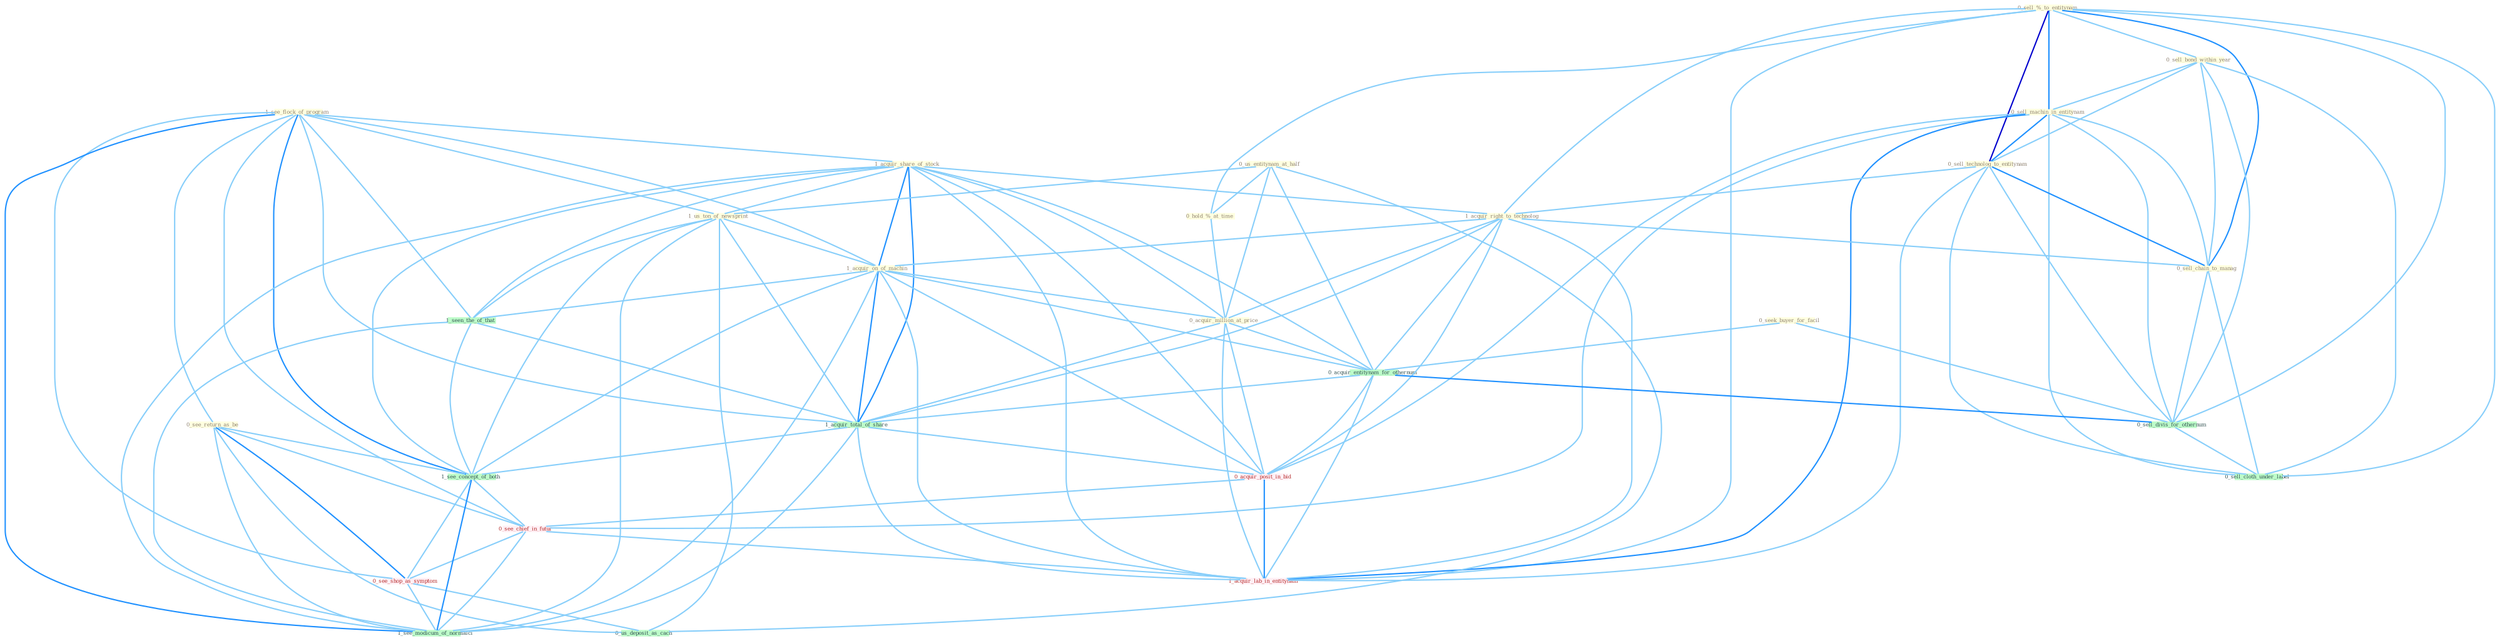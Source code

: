 Graph G{ 
    node
    [shape=polygon,style=filled,width=.5,height=.06,color="#BDFCC9",fixedsize=true,fontsize=4,
    fontcolor="#2f4f4f"];
    {node
    [color="#ffffe0", fontcolor="#8b7d6b"] "1_see_flock_of_program " "1_acquir_share_of_stock " "0_sell_%_to_entitynam " "0_sell_bond_within_year " "0_seek_buyer_for_facil " "0_sell_machin_in_entitynam " "0_sell_technolog_to_entitynam " "0_see_return_as_be " "0_us_entitynam_at_half " "1_acquir_right_to_technolog " "0_hold_%_at_time " "0_sell_chain_to_manag " "1_us_ton_of_newsprint " "1_acquir_on_of_machin " "0_acquir_million_at_price "}
{node [color="#fff0f5", fontcolor="#b22222"] "0_acquir_posit_in_bid " "0_see_chief_in_futur " "0_see_shop_as_symptom " "1_acquir_lab_in_entitynam "}
edge [color="#B0E2FF"];

	"1_see_flock_of_program " -- "1_acquir_share_of_stock " [w="1", color="#87cefa" ];
	"1_see_flock_of_program " -- "0_see_return_as_be " [w="1", color="#87cefa" ];
	"1_see_flock_of_program " -- "1_us_ton_of_newsprint " [w="1", color="#87cefa" ];
	"1_see_flock_of_program " -- "1_acquir_on_of_machin " [w="1", color="#87cefa" ];
	"1_see_flock_of_program " -- "1_seen_the_of_that " [w="1", color="#87cefa" ];
	"1_see_flock_of_program " -- "1_acquir_total_of_share " [w="1", color="#87cefa" ];
	"1_see_flock_of_program " -- "1_see_concept_of_both " [w="2", color="#1e90ff" , len=0.8];
	"1_see_flock_of_program " -- "0_see_chief_in_futur " [w="1", color="#87cefa" ];
	"1_see_flock_of_program " -- "0_see_shop_as_symptom " [w="1", color="#87cefa" ];
	"1_see_flock_of_program " -- "1_see_modicum_of_normalci " [w="2", color="#1e90ff" , len=0.8];
	"1_acquir_share_of_stock " -- "1_acquir_right_to_technolog " [w="1", color="#87cefa" ];
	"1_acquir_share_of_stock " -- "1_us_ton_of_newsprint " [w="1", color="#87cefa" ];
	"1_acquir_share_of_stock " -- "1_acquir_on_of_machin " [w="2", color="#1e90ff" , len=0.8];
	"1_acquir_share_of_stock " -- "0_acquir_million_at_price " [w="1", color="#87cefa" ];
	"1_acquir_share_of_stock " -- "0_acquir_entitynam_for_othernum " [w="1", color="#87cefa" ];
	"1_acquir_share_of_stock " -- "1_seen_the_of_that " [w="1", color="#87cefa" ];
	"1_acquir_share_of_stock " -- "1_acquir_total_of_share " [w="2", color="#1e90ff" , len=0.8];
	"1_acquir_share_of_stock " -- "0_acquir_posit_in_bid " [w="1", color="#87cefa" ];
	"1_acquir_share_of_stock " -- "1_see_concept_of_both " [w="1", color="#87cefa" ];
	"1_acquir_share_of_stock " -- "1_acquir_lab_in_entitynam " [w="1", color="#87cefa" ];
	"1_acquir_share_of_stock " -- "1_see_modicum_of_normalci " [w="1", color="#87cefa" ];
	"0_sell_%_to_entitynam " -- "0_sell_bond_within_year " [w="1", color="#87cefa" ];
	"0_sell_%_to_entitynam " -- "0_sell_machin_in_entitynam " [w="2", color="#1e90ff" , len=0.8];
	"0_sell_%_to_entitynam " -- "0_sell_technolog_to_entitynam " [w="3", color="#0000cd" , len=0.6];
	"0_sell_%_to_entitynam " -- "1_acquir_right_to_technolog " [w="1", color="#87cefa" ];
	"0_sell_%_to_entitynam " -- "0_hold_%_at_time " [w="1", color="#87cefa" ];
	"0_sell_%_to_entitynam " -- "0_sell_chain_to_manag " [w="2", color="#1e90ff" , len=0.8];
	"0_sell_%_to_entitynam " -- "0_sell_divis_for_othernum " [w="1", color="#87cefa" ];
	"0_sell_%_to_entitynam " -- "0_sell_cloth_under_label " [w="1", color="#87cefa" ];
	"0_sell_%_to_entitynam " -- "1_acquir_lab_in_entitynam " [w="1", color="#87cefa" ];
	"0_sell_bond_within_year " -- "0_sell_machin_in_entitynam " [w="1", color="#87cefa" ];
	"0_sell_bond_within_year " -- "0_sell_technolog_to_entitynam " [w="1", color="#87cefa" ];
	"0_sell_bond_within_year " -- "0_sell_chain_to_manag " [w="1", color="#87cefa" ];
	"0_sell_bond_within_year " -- "0_sell_divis_for_othernum " [w="1", color="#87cefa" ];
	"0_sell_bond_within_year " -- "0_sell_cloth_under_label " [w="1", color="#87cefa" ];
	"0_seek_buyer_for_facil " -- "0_acquir_entitynam_for_othernum " [w="1", color="#87cefa" ];
	"0_seek_buyer_for_facil " -- "0_sell_divis_for_othernum " [w="1", color="#87cefa" ];
	"0_sell_machin_in_entitynam " -- "0_sell_technolog_to_entitynam " [w="2", color="#1e90ff" , len=0.8];
	"0_sell_machin_in_entitynam " -- "0_sell_chain_to_manag " [w="1", color="#87cefa" ];
	"0_sell_machin_in_entitynam " -- "0_sell_divis_for_othernum " [w="1", color="#87cefa" ];
	"0_sell_machin_in_entitynam " -- "0_sell_cloth_under_label " [w="1", color="#87cefa" ];
	"0_sell_machin_in_entitynam " -- "0_acquir_posit_in_bid " [w="1", color="#87cefa" ];
	"0_sell_machin_in_entitynam " -- "0_see_chief_in_futur " [w="1", color="#87cefa" ];
	"0_sell_machin_in_entitynam " -- "1_acquir_lab_in_entitynam " [w="2", color="#1e90ff" , len=0.8];
	"0_sell_technolog_to_entitynam " -- "1_acquir_right_to_technolog " [w="1", color="#87cefa" ];
	"0_sell_technolog_to_entitynam " -- "0_sell_chain_to_manag " [w="2", color="#1e90ff" , len=0.8];
	"0_sell_technolog_to_entitynam " -- "0_sell_divis_for_othernum " [w="1", color="#87cefa" ];
	"0_sell_technolog_to_entitynam " -- "0_sell_cloth_under_label " [w="1", color="#87cefa" ];
	"0_sell_technolog_to_entitynam " -- "1_acquir_lab_in_entitynam " [w="1", color="#87cefa" ];
	"0_see_return_as_be " -- "1_see_concept_of_both " [w="1", color="#87cefa" ];
	"0_see_return_as_be " -- "0_see_chief_in_futur " [w="1", color="#87cefa" ];
	"0_see_return_as_be " -- "0_see_shop_as_symptom " [w="2", color="#1e90ff" , len=0.8];
	"0_see_return_as_be " -- "0_us_deposit_as_cach " [w="1", color="#87cefa" ];
	"0_see_return_as_be " -- "1_see_modicum_of_normalci " [w="1", color="#87cefa" ];
	"0_us_entitynam_at_half " -- "0_hold_%_at_time " [w="1", color="#87cefa" ];
	"0_us_entitynam_at_half " -- "1_us_ton_of_newsprint " [w="1", color="#87cefa" ];
	"0_us_entitynam_at_half " -- "0_acquir_million_at_price " [w="1", color="#87cefa" ];
	"0_us_entitynam_at_half " -- "0_acquir_entitynam_for_othernum " [w="1", color="#87cefa" ];
	"0_us_entitynam_at_half " -- "0_us_deposit_as_cach " [w="1", color="#87cefa" ];
	"1_acquir_right_to_technolog " -- "0_sell_chain_to_manag " [w="1", color="#87cefa" ];
	"1_acquir_right_to_technolog " -- "1_acquir_on_of_machin " [w="1", color="#87cefa" ];
	"1_acquir_right_to_technolog " -- "0_acquir_million_at_price " [w="1", color="#87cefa" ];
	"1_acquir_right_to_technolog " -- "0_acquir_entitynam_for_othernum " [w="1", color="#87cefa" ];
	"1_acquir_right_to_technolog " -- "1_acquir_total_of_share " [w="1", color="#87cefa" ];
	"1_acquir_right_to_technolog " -- "0_acquir_posit_in_bid " [w="1", color="#87cefa" ];
	"1_acquir_right_to_technolog " -- "1_acquir_lab_in_entitynam " [w="1", color="#87cefa" ];
	"0_hold_%_at_time " -- "0_acquir_million_at_price " [w="1", color="#87cefa" ];
	"0_sell_chain_to_manag " -- "0_sell_divis_for_othernum " [w="1", color="#87cefa" ];
	"0_sell_chain_to_manag " -- "0_sell_cloth_under_label " [w="1", color="#87cefa" ];
	"1_us_ton_of_newsprint " -- "1_acquir_on_of_machin " [w="1", color="#87cefa" ];
	"1_us_ton_of_newsprint " -- "1_seen_the_of_that " [w="1", color="#87cefa" ];
	"1_us_ton_of_newsprint " -- "1_acquir_total_of_share " [w="1", color="#87cefa" ];
	"1_us_ton_of_newsprint " -- "1_see_concept_of_both " [w="1", color="#87cefa" ];
	"1_us_ton_of_newsprint " -- "0_us_deposit_as_cach " [w="1", color="#87cefa" ];
	"1_us_ton_of_newsprint " -- "1_see_modicum_of_normalci " [w="1", color="#87cefa" ];
	"1_acquir_on_of_machin " -- "0_acquir_million_at_price " [w="1", color="#87cefa" ];
	"1_acquir_on_of_machin " -- "0_acquir_entitynam_for_othernum " [w="1", color="#87cefa" ];
	"1_acquir_on_of_machin " -- "1_seen_the_of_that " [w="1", color="#87cefa" ];
	"1_acquir_on_of_machin " -- "1_acquir_total_of_share " [w="2", color="#1e90ff" , len=0.8];
	"1_acquir_on_of_machin " -- "0_acquir_posit_in_bid " [w="1", color="#87cefa" ];
	"1_acquir_on_of_machin " -- "1_see_concept_of_both " [w="1", color="#87cefa" ];
	"1_acquir_on_of_machin " -- "1_acquir_lab_in_entitynam " [w="1", color="#87cefa" ];
	"1_acquir_on_of_machin " -- "1_see_modicum_of_normalci " [w="1", color="#87cefa" ];
	"0_acquir_million_at_price " -- "0_acquir_entitynam_for_othernum " [w="1", color="#87cefa" ];
	"0_acquir_million_at_price " -- "1_acquir_total_of_share " [w="1", color="#87cefa" ];
	"0_acquir_million_at_price " -- "0_acquir_posit_in_bid " [w="1", color="#87cefa" ];
	"0_acquir_million_at_price " -- "1_acquir_lab_in_entitynam " [w="1", color="#87cefa" ];
	"0_acquir_entitynam_for_othernum " -- "0_sell_divis_for_othernum " [w="2", color="#1e90ff" , len=0.8];
	"0_acquir_entitynam_for_othernum " -- "1_acquir_total_of_share " [w="1", color="#87cefa" ];
	"0_acquir_entitynam_for_othernum " -- "0_acquir_posit_in_bid " [w="1", color="#87cefa" ];
	"0_acquir_entitynam_for_othernum " -- "1_acquir_lab_in_entitynam " [w="1", color="#87cefa" ];
	"1_seen_the_of_that " -- "1_acquir_total_of_share " [w="1", color="#87cefa" ];
	"1_seen_the_of_that " -- "1_see_concept_of_both " [w="1", color="#87cefa" ];
	"1_seen_the_of_that " -- "1_see_modicum_of_normalci " [w="1", color="#87cefa" ];
	"0_sell_divis_for_othernum " -- "0_sell_cloth_under_label " [w="1", color="#87cefa" ];
	"1_acquir_total_of_share " -- "0_acquir_posit_in_bid " [w="1", color="#87cefa" ];
	"1_acquir_total_of_share " -- "1_see_concept_of_both " [w="1", color="#87cefa" ];
	"1_acquir_total_of_share " -- "1_acquir_lab_in_entitynam " [w="1", color="#87cefa" ];
	"1_acquir_total_of_share " -- "1_see_modicum_of_normalci " [w="1", color="#87cefa" ];
	"0_acquir_posit_in_bid " -- "0_see_chief_in_futur " [w="1", color="#87cefa" ];
	"0_acquir_posit_in_bid " -- "1_acquir_lab_in_entitynam " [w="2", color="#1e90ff" , len=0.8];
	"1_see_concept_of_both " -- "0_see_chief_in_futur " [w="1", color="#87cefa" ];
	"1_see_concept_of_both " -- "0_see_shop_as_symptom " [w="1", color="#87cefa" ];
	"1_see_concept_of_both " -- "1_see_modicum_of_normalci " [w="2", color="#1e90ff" , len=0.8];
	"0_see_chief_in_futur " -- "0_see_shop_as_symptom " [w="1", color="#87cefa" ];
	"0_see_chief_in_futur " -- "1_acquir_lab_in_entitynam " [w="1", color="#87cefa" ];
	"0_see_chief_in_futur " -- "1_see_modicum_of_normalci " [w="1", color="#87cefa" ];
	"0_see_shop_as_symptom " -- "0_us_deposit_as_cach " [w="1", color="#87cefa" ];
	"0_see_shop_as_symptom " -- "1_see_modicum_of_normalci " [w="1", color="#87cefa" ];
}